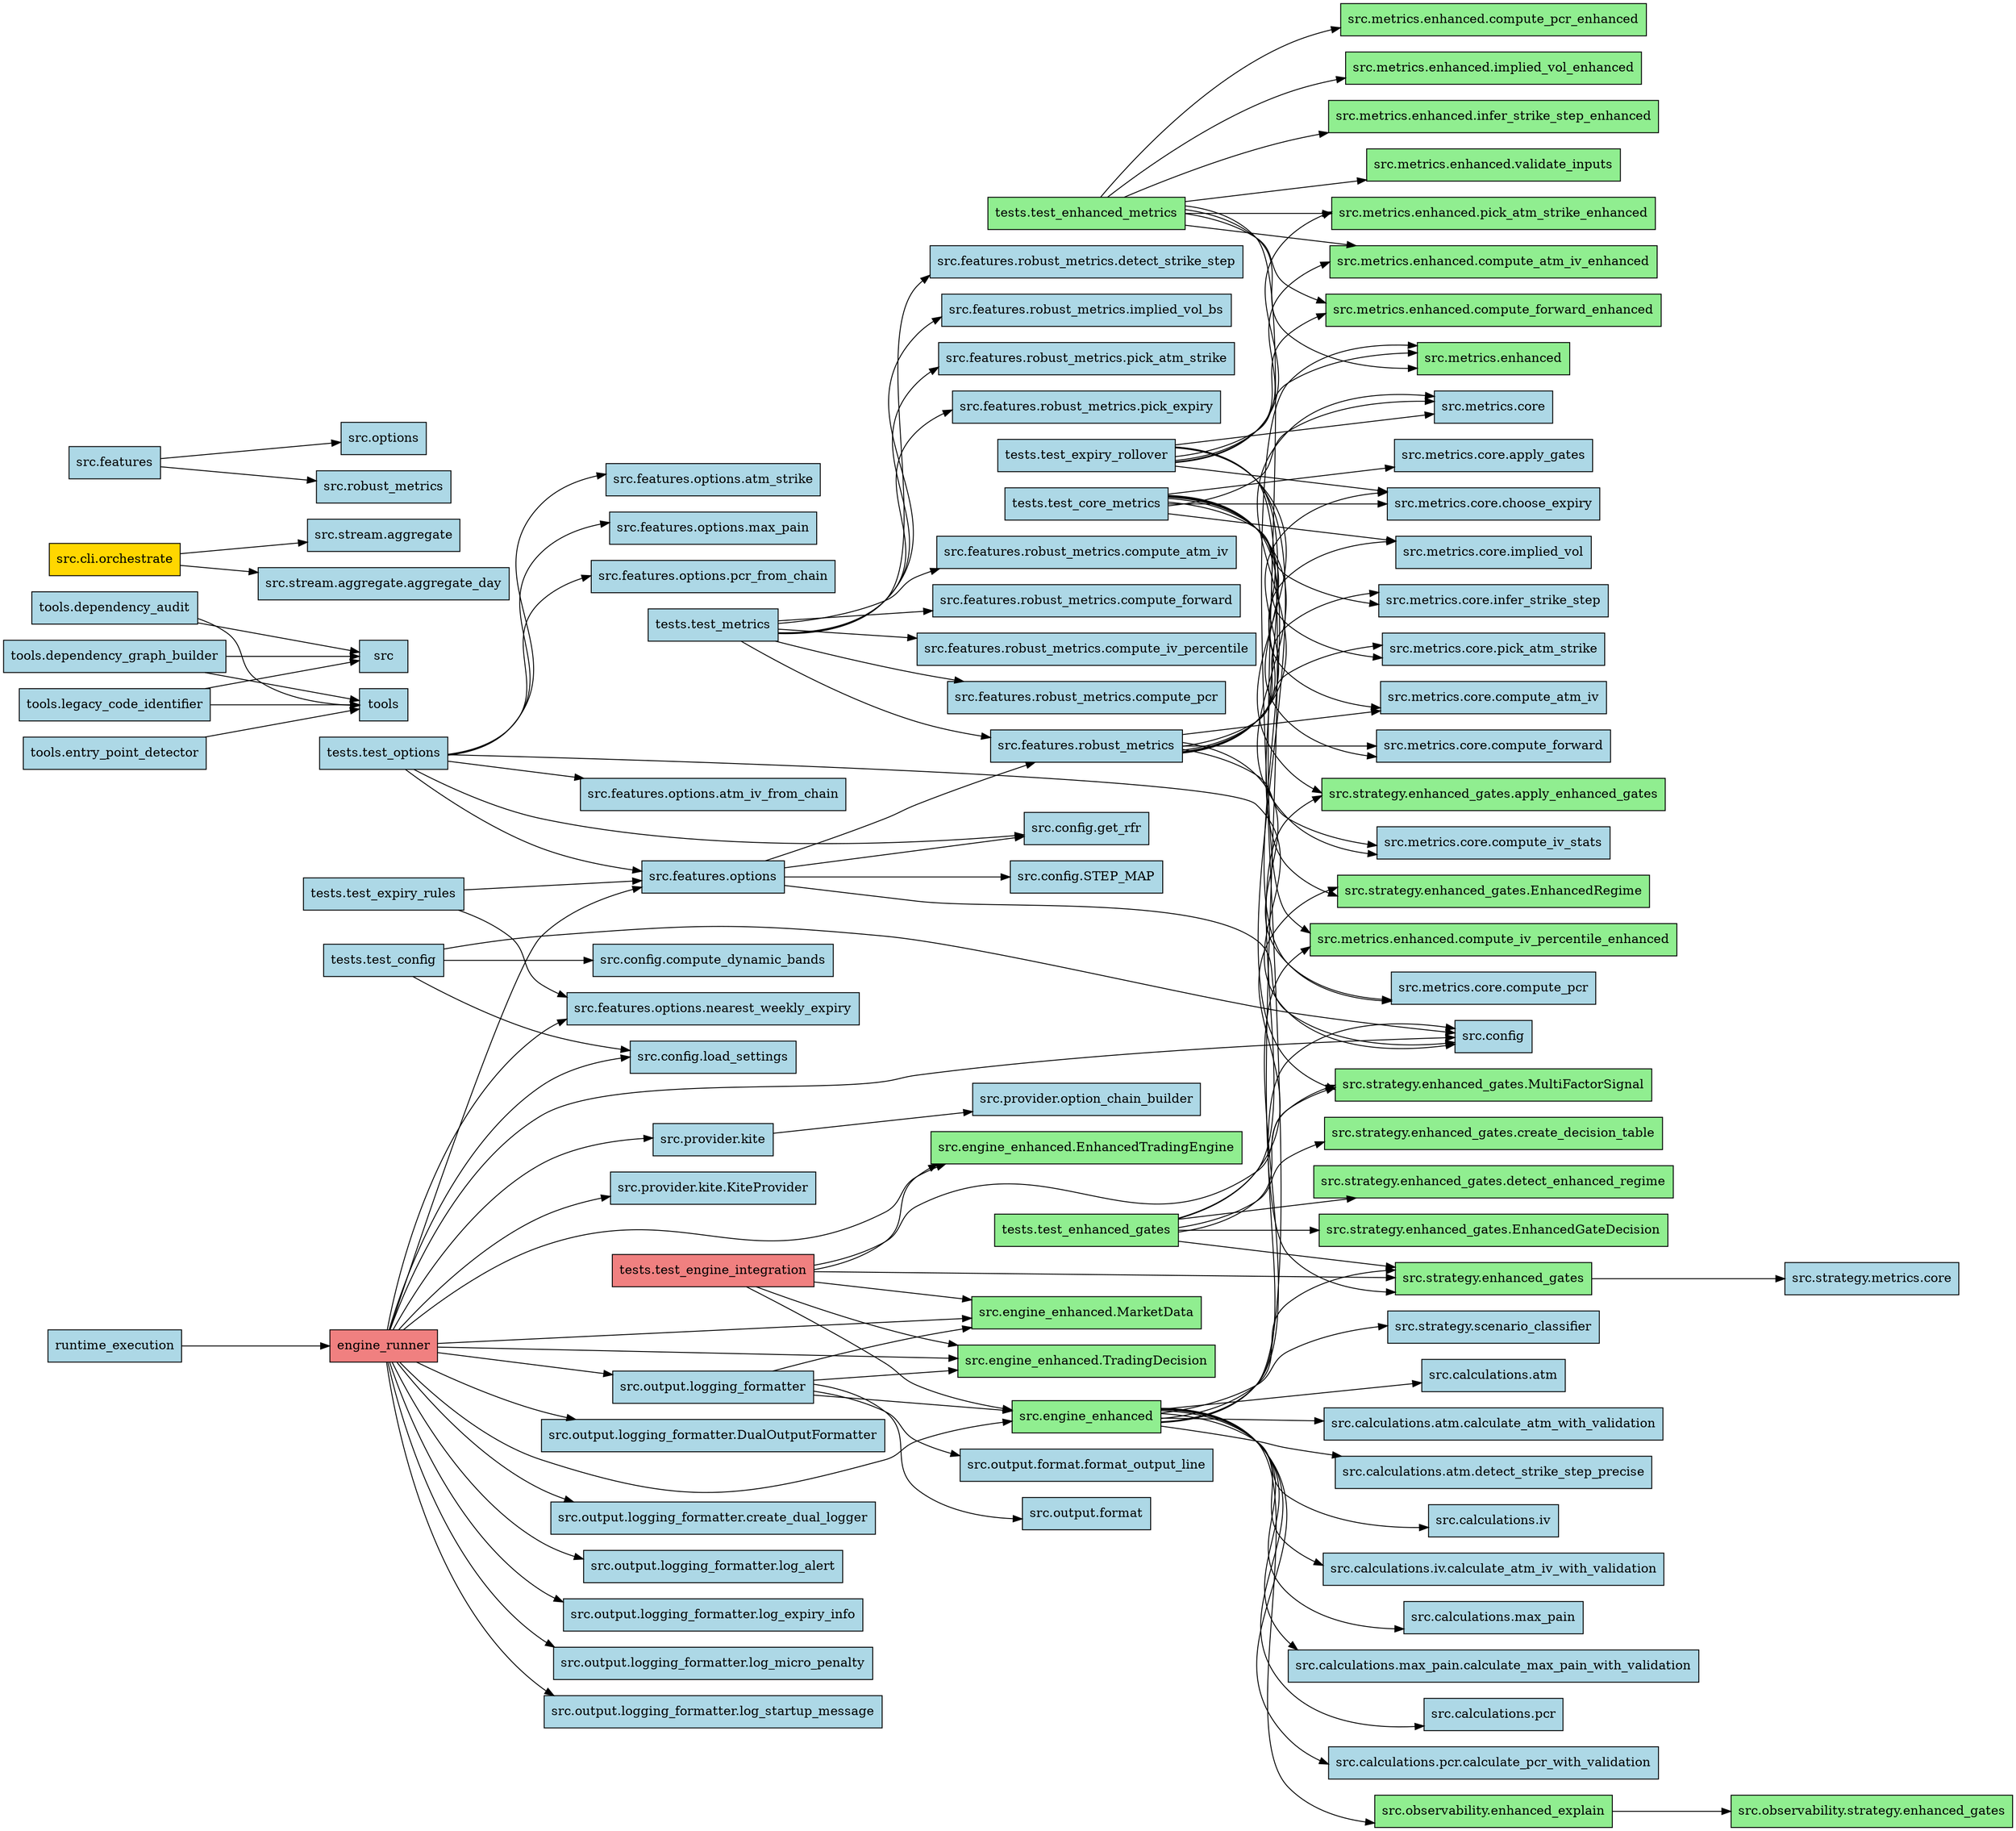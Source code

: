 digraph dependency_graph {
  rankdir=LR;
  node [shape=box, style=rounded];
  "engine_runner" [fillcolor=lightcoral, style=filled];
  "runtime_execution" [fillcolor=lightblue, style=filled];
  "src" [fillcolor=lightblue, style=filled];
  "src.calculations.atm" [fillcolor=lightblue, style=filled];
  "src.calculations.atm.calculate_atm_with_validation" [fillcolor=lightblue, style=filled];
  "src.calculations.atm.detect_strike_step_precise" [fillcolor=lightblue, style=filled];
  "src.calculations.iv" [fillcolor=lightblue, style=filled];
  "src.calculations.iv.calculate_atm_iv_with_validation" [fillcolor=lightblue, style=filled];
  "src.calculations.max_pain" [fillcolor=lightblue, style=filled];
  "src.calculations.max_pain.calculate_max_pain_with_validation" [fillcolor=lightblue, style=filled];
  "src.calculations.pcr" [fillcolor=lightblue, style=filled];
  "src.calculations.pcr.calculate_pcr_with_validation" [fillcolor=lightblue, style=filled];
  "src.cli.orchestrate" [fillcolor=gold, style=filled];
  "src.config" [fillcolor=lightblue, style=filled];
  "src.config.STEP_MAP" [fillcolor=lightblue, style=filled];
  "src.config.compute_dynamic_bands" [fillcolor=lightblue, style=filled];
  "src.config.get_rfr" [fillcolor=lightblue, style=filled];
  "src.config.load_settings" [fillcolor=lightblue, style=filled];
  "src.engine_enhanced" [fillcolor=lightgreen, style=filled];
  "src.engine_enhanced.EnhancedTradingEngine" [fillcolor=lightgreen, style=filled];
  "src.engine_enhanced.MarketData" [fillcolor=lightgreen, style=filled];
  "src.engine_enhanced.TradingDecision" [fillcolor=lightgreen, style=filled];
  "src.features" [fillcolor=lightblue, style=filled];
  "src.features.options" [fillcolor=lightblue, style=filled];
  "src.features.options.atm_iv_from_chain" [fillcolor=lightblue, style=filled];
  "src.features.options.atm_strike" [fillcolor=lightblue, style=filled];
  "src.features.options.max_pain" [fillcolor=lightblue, style=filled];
  "src.features.options.nearest_weekly_expiry" [fillcolor=lightblue, style=filled];
  "src.features.options.pcr_from_chain" [fillcolor=lightblue, style=filled];
  "src.features.robust_metrics" [fillcolor=lightblue, style=filled];
  "src.features.robust_metrics.compute_atm_iv" [fillcolor=lightblue, style=filled];
  "src.features.robust_metrics.compute_forward" [fillcolor=lightblue, style=filled];
  "src.features.robust_metrics.compute_iv_percentile" [fillcolor=lightblue, style=filled];
  "src.features.robust_metrics.compute_pcr" [fillcolor=lightblue, style=filled];
  "src.features.robust_metrics.detect_strike_step" [fillcolor=lightblue, style=filled];
  "src.features.robust_metrics.implied_vol_bs" [fillcolor=lightblue, style=filled];
  "src.features.robust_metrics.pick_atm_strike" [fillcolor=lightblue, style=filled];
  "src.features.robust_metrics.pick_expiry" [fillcolor=lightblue, style=filled];
  "src.metrics.core" [fillcolor=lightblue, style=filled];
  "src.metrics.core.apply_gates" [fillcolor=lightblue, style=filled];
  "src.metrics.core.choose_expiry" [fillcolor=lightblue, style=filled];
  "src.metrics.core.compute_atm_iv" [fillcolor=lightblue, style=filled];
  "src.metrics.core.compute_forward" [fillcolor=lightblue, style=filled];
  "src.metrics.core.compute_iv_stats" [fillcolor=lightblue, style=filled];
  "src.metrics.core.compute_pcr" [fillcolor=lightblue, style=filled];
  "src.metrics.core.implied_vol" [fillcolor=lightblue, style=filled];
  "src.metrics.core.infer_strike_step" [fillcolor=lightblue, style=filled];
  "src.metrics.core.pick_atm_strike" [fillcolor=lightblue, style=filled];
  "src.metrics.enhanced" [fillcolor=lightgreen, style=filled];
  "src.metrics.enhanced.compute_atm_iv_enhanced" [fillcolor=lightgreen, style=filled];
  "src.metrics.enhanced.compute_forward_enhanced" [fillcolor=lightgreen, style=filled];
  "src.metrics.enhanced.compute_iv_percentile_enhanced" [fillcolor=lightgreen, style=filled];
  "src.metrics.enhanced.compute_pcr_enhanced" [fillcolor=lightgreen, style=filled];
  "src.metrics.enhanced.implied_vol_enhanced" [fillcolor=lightgreen, style=filled];
  "src.metrics.enhanced.infer_strike_step_enhanced" [fillcolor=lightgreen, style=filled];
  "src.metrics.enhanced.pick_atm_strike_enhanced" [fillcolor=lightgreen, style=filled];
  "src.metrics.enhanced.validate_inputs" [fillcolor=lightgreen, style=filled];
  "src.observability.enhanced_explain" [fillcolor=lightgreen, style=filled];
  "src.observability.strategy.enhanced_gates" [fillcolor=lightgreen, style=filled];
  "src.options" [fillcolor=lightblue, style=filled];
  "src.output.format" [fillcolor=lightblue, style=filled];
  "src.output.format.format_output_line" [fillcolor=lightblue, style=filled];
  "src.output.logging_formatter" [fillcolor=lightblue, style=filled];
  "src.output.logging_formatter.DualOutputFormatter" [fillcolor=lightblue, style=filled];
  "src.output.logging_formatter.create_dual_logger" [fillcolor=lightblue, style=filled];
  "src.output.logging_formatter.log_alert" [fillcolor=lightblue, style=filled];
  "src.output.logging_formatter.log_expiry_info" [fillcolor=lightblue, style=filled];
  "src.output.logging_formatter.log_micro_penalty" [fillcolor=lightblue, style=filled];
  "src.output.logging_formatter.log_startup_message" [fillcolor=lightblue, style=filled];
  "src.provider.kite" [fillcolor=lightblue, style=filled];
  "src.provider.kite.KiteProvider" [fillcolor=lightblue, style=filled];
  "src.provider.option_chain_builder" [fillcolor=lightblue, style=filled];
  "src.robust_metrics" [fillcolor=lightblue, style=filled];
  "src.strategy.enhanced_gates" [fillcolor=lightgreen, style=filled];
  "src.strategy.enhanced_gates.EnhancedGateDecision" [fillcolor=lightgreen, style=filled];
  "src.strategy.enhanced_gates.EnhancedRegime" [fillcolor=lightgreen, style=filled];
  "src.strategy.enhanced_gates.MultiFactorSignal" [fillcolor=lightgreen, style=filled];
  "src.strategy.enhanced_gates.apply_enhanced_gates" [fillcolor=lightgreen, style=filled];
  "src.strategy.enhanced_gates.create_decision_table" [fillcolor=lightgreen, style=filled];
  "src.strategy.enhanced_gates.detect_enhanced_regime" [fillcolor=lightgreen, style=filled];
  "src.strategy.metrics.core" [fillcolor=lightblue, style=filled];
  "src.strategy.scenario_classifier" [fillcolor=lightblue, style=filled];
  "src.stream.aggregate" [fillcolor=lightblue, style=filled];
  "src.stream.aggregate.aggregate_day" [fillcolor=lightblue, style=filled];
  "tests.test_config" [fillcolor=lightblue, style=filled];
  "tests.test_core_metrics" [fillcolor=lightblue, style=filled];
  "tests.test_engine_integration" [fillcolor=lightcoral, style=filled];
  "tests.test_enhanced_gates" [fillcolor=lightgreen, style=filled];
  "tests.test_enhanced_metrics" [fillcolor=lightgreen, style=filled];
  "tests.test_expiry_rollover" [fillcolor=lightblue, style=filled];
  "tests.test_expiry_rules" [fillcolor=lightblue, style=filled];
  "tests.test_metrics" [fillcolor=lightblue, style=filled];
  "tests.test_options" [fillcolor=lightblue, style=filled];
  "tools" [fillcolor=lightblue, style=filled];
  "tools.dependency_audit" [fillcolor=lightblue, style=filled];
  "tools.dependency_graph_builder" [fillcolor=lightblue, style=filled];
  "tools.entry_point_detector" [fillcolor=lightblue, style=filled];
  "tools.legacy_code_identifier" [fillcolor=lightblue, style=filled];
  "engine_runner" -> "src.config";
  "engine_runner" -> "src.config.load_settings";
  "engine_runner" -> "src.engine_enhanced";
  "engine_runner" -> "src.engine_enhanced.EnhancedTradingEngine";
  "engine_runner" -> "src.engine_enhanced.MarketData";
  "engine_runner" -> "src.engine_enhanced.TradingDecision";
  "engine_runner" -> "src.features.options";
  "engine_runner" -> "src.features.options.nearest_weekly_expiry";
  "engine_runner" -> "src.output.logging_formatter";
  "engine_runner" -> "src.output.logging_formatter.DualOutputFormatter";
  "engine_runner" -> "src.output.logging_formatter.create_dual_logger";
  "engine_runner" -> "src.output.logging_formatter.log_alert";
  "engine_runner" -> "src.output.logging_formatter.log_expiry_info";
  "engine_runner" -> "src.output.logging_formatter.log_micro_penalty";
  "engine_runner" -> "src.output.logging_formatter.log_startup_message";
  "engine_runner" -> "src.provider.kite";
  "engine_runner" -> "src.provider.kite.KiteProvider";
  "tests.test_config" -> "src.config";
  "tests.test_config" -> "src.config.compute_dynamic_bands";
  "tests.test_config" -> "src.config.load_settings";
  "tests.test_expiry_rules" -> "src.features.options";
  "tests.test_expiry_rules" -> "src.features.options.nearest_weekly_expiry";
  "tests.test_enhanced_gates" -> "src.strategy.enhanced_gates";
  "tests.test_enhanced_gates" -> "src.strategy.enhanced_gates.EnhancedGateDecision";
  "tests.test_enhanced_gates" -> "src.strategy.enhanced_gates.EnhancedRegime";
  "tests.test_enhanced_gates" -> "src.strategy.enhanced_gates.MultiFactorSignal";
  "tests.test_enhanced_gates" -> "src.strategy.enhanced_gates.apply_enhanced_gates";
  "tests.test_enhanced_gates" -> "src.strategy.enhanced_gates.create_decision_table";
  "tests.test_enhanced_gates" -> "src.strategy.enhanced_gates.detect_enhanced_regime";
  "tests.test_core_metrics" -> "src.metrics.core";
  "tests.test_core_metrics" -> "src.metrics.core.apply_gates";
  "tests.test_core_metrics" -> "src.metrics.core.choose_expiry";
  "tests.test_core_metrics" -> "src.metrics.core.compute_atm_iv";
  "tests.test_core_metrics" -> "src.metrics.core.compute_forward";
  "tests.test_core_metrics" -> "src.metrics.core.compute_iv_stats";
  "tests.test_core_metrics" -> "src.metrics.core.compute_pcr";
  "tests.test_core_metrics" -> "src.metrics.core.implied_vol";
  "tests.test_core_metrics" -> "src.metrics.core.infer_strike_step";
  "tests.test_core_metrics" -> "src.metrics.core.pick_atm_strike";
  "tests.test_expiry_rollover" -> "src.metrics.core";
  "tests.test_expiry_rollover" -> "src.metrics.core.choose_expiry";
  "tests.test_expiry_rollover" -> "src.metrics.enhanced";
  "tests.test_expiry_rollover" -> "src.metrics.enhanced.compute_atm_iv_enhanced";
  "tests.test_expiry_rollover" -> "src.metrics.enhanced.compute_forward_enhanced";
  "tests.test_expiry_rollover" -> "src.metrics.enhanced.pick_atm_strike_enhanced";
  "tests.test_expiry_rollover" -> "src.strategy.enhanced_gates";
  "tests.test_expiry_rollover" -> "src.strategy.enhanced_gates.EnhancedRegime";
  "tests.test_expiry_rollover" -> "src.strategy.enhanced_gates.MultiFactorSignal";
  "tests.test_expiry_rollover" -> "src.strategy.enhanced_gates.apply_enhanced_gates";
  "tests.test_engine_integration" -> "src.engine_enhanced";
  "tests.test_engine_integration" -> "src.engine_enhanced.EnhancedTradingEngine";
  "tests.test_engine_integration" -> "src.engine_enhanced.MarketData";
  "tests.test_engine_integration" -> "src.engine_enhanced.TradingDecision";
  "tests.test_engine_integration" -> "src.strategy.enhanced_gates";
  "tests.test_engine_integration" -> "src.strategy.enhanced_gates.MultiFactorSignal";
  "tests.test_enhanced_metrics" -> "src.metrics.enhanced";
  "tests.test_enhanced_metrics" -> "src.metrics.enhanced.compute_atm_iv_enhanced";
  "tests.test_enhanced_metrics" -> "src.metrics.enhanced.compute_forward_enhanced";
  "tests.test_enhanced_metrics" -> "src.metrics.enhanced.compute_iv_percentile_enhanced";
  "tests.test_enhanced_metrics" -> "src.metrics.enhanced.compute_pcr_enhanced";
  "tests.test_enhanced_metrics" -> "src.metrics.enhanced.implied_vol_enhanced";
  "tests.test_enhanced_metrics" -> "src.metrics.enhanced.infer_strike_step_enhanced";
  "tests.test_enhanced_metrics" -> "src.metrics.enhanced.pick_atm_strike_enhanced";
  "tests.test_enhanced_metrics" -> "src.metrics.enhanced.validate_inputs";
  "tests.test_options" -> "src.config";
  "tests.test_options" -> "src.config.get_rfr";
  "tests.test_options" -> "src.features.options";
  "tests.test_options" -> "src.features.options.atm_iv_from_chain";
  "tests.test_options" -> "src.features.options.atm_strike";
  "tests.test_options" -> "src.features.options.max_pain";
  "tests.test_options" -> "src.features.options.pcr_from_chain";
  "tests.test_metrics" -> "src.features.robust_metrics";
  "tests.test_metrics" -> "src.features.robust_metrics.compute_atm_iv";
  "tests.test_metrics" -> "src.features.robust_metrics.compute_forward";
  "tests.test_metrics" -> "src.features.robust_metrics.compute_iv_percentile";
  "tests.test_metrics" -> "src.features.robust_metrics.compute_pcr";
  "tests.test_metrics" -> "src.features.robust_metrics.detect_strike_step";
  "tests.test_metrics" -> "src.features.robust_metrics.implied_vol_bs";
  "tests.test_metrics" -> "src.features.robust_metrics.pick_atm_strike";
  "tests.test_metrics" -> "src.features.robust_metrics.pick_expiry";
  "src.engine_enhanced" -> "src.calculations.atm";
  "src.engine_enhanced" -> "src.calculations.atm.calculate_atm_with_validation";
  "src.engine_enhanced" -> "src.calculations.atm.detect_strike_step_precise";
  "src.engine_enhanced" -> "src.calculations.iv";
  "src.engine_enhanced" -> "src.calculations.iv.calculate_atm_iv_with_validation";
  "src.engine_enhanced" -> "src.calculations.max_pain";
  "src.engine_enhanced" -> "src.calculations.max_pain.calculate_max_pain_with_validation";
  "src.engine_enhanced" -> "src.calculations.pcr";
  "src.engine_enhanced" -> "src.calculations.pcr.calculate_pcr_with_validation";
  "src.engine_enhanced" -> "src.config";
  "src.engine_enhanced" -> "src.metrics.enhanced";
  "src.engine_enhanced" -> "src.metrics.enhanced.compute_iv_percentile_enhanced";
  "src.engine_enhanced" -> "src.observability.enhanced_explain";
  "src.engine_enhanced" -> "src.strategy.enhanced_gates";
  "src.engine_enhanced" -> "src.strategy.scenario_classifier";
  "src.output.logging_formatter" -> "src.engine_enhanced";
  "src.output.logging_formatter" -> "src.engine_enhanced.MarketData";
  "src.output.logging_formatter" -> "src.engine_enhanced.TradingDecision";
  "src.output.logging_formatter" -> "src.output.format";
  "src.output.logging_formatter" -> "src.output.format.format_output_line";
  "src.strategy.enhanced_gates" -> "src.strategy.metrics.core";
  "src.features.robust_metrics" -> "src.metrics.core";
  "src.features.robust_metrics" -> "src.metrics.core.choose_expiry";
  "src.features.robust_metrics" -> "src.metrics.core.compute_atm_iv";
  "src.features.robust_metrics" -> "src.metrics.core.compute_forward";
  "src.features.robust_metrics" -> "src.metrics.core.compute_iv_stats";
  "src.features.robust_metrics" -> "src.metrics.core.compute_pcr";
  "src.features.robust_metrics" -> "src.metrics.core.implied_vol";
  "src.features.robust_metrics" -> "src.metrics.core.infer_strike_step";
  "src.features.robust_metrics" -> "src.metrics.core.pick_atm_strike";
  "src.features" -> "src.options";
  "src.features" -> "src.robust_metrics";
  "src.features.options" -> "src.config";
  "src.features.options" -> "src.config.STEP_MAP";
  "src.features.options" -> "src.config.get_rfr";
  "src.features.options" -> "src.features.robust_metrics";
  "src.provider.kite" -> "src.provider.option_chain_builder";
  "src.cli.orchestrate" -> "src.stream.aggregate";
  "src.cli.orchestrate" -> "src.stream.aggregate.aggregate_day";
  "src.observability.enhanced_explain" -> "src.observability.strategy.enhanced_gates";
  "tools.legacy_code_identifier" -> "src";
  "tools.legacy_code_identifier" -> "tools";
  "tools.dependency_audit" -> "src";
  "tools.dependency_audit" -> "tools";
  "tools.entry_point_detector" -> "tools";
  "tools.dependency_graph_builder" -> "src";
  "tools.dependency_graph_builder" -> "tools";
  "runtime_execution" -> "engine_runner";
}